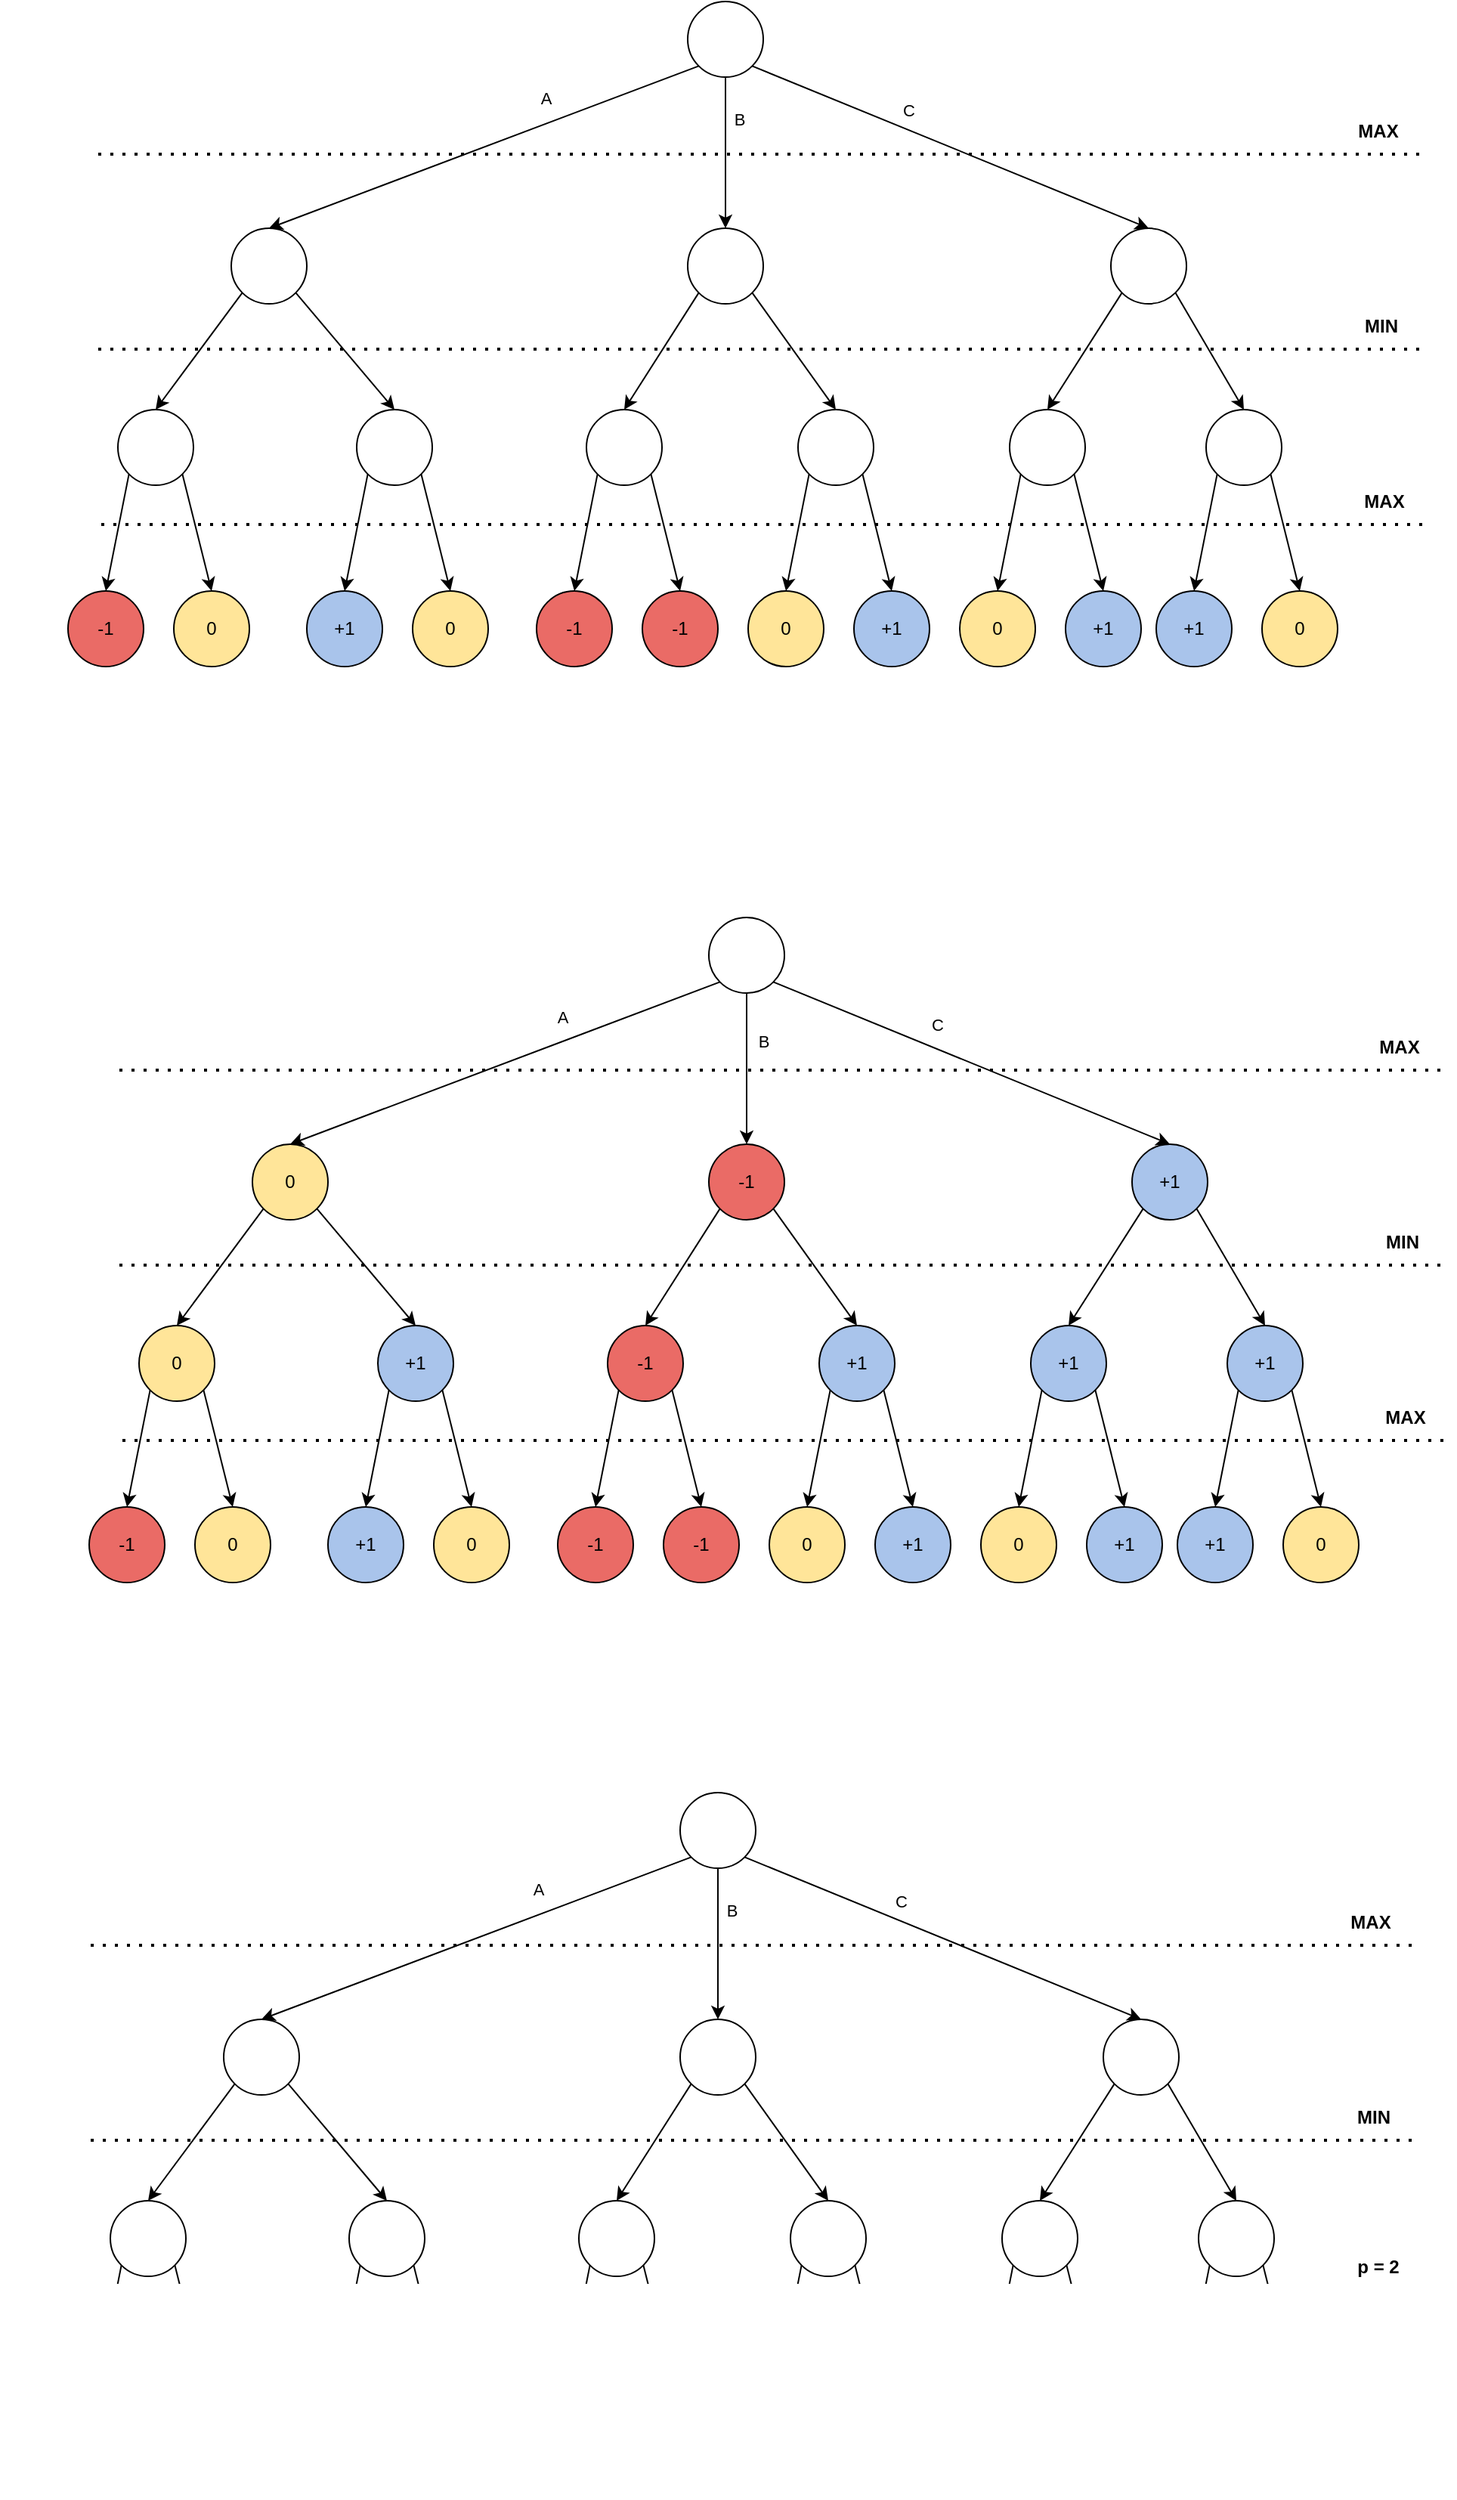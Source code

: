<mxfile version="16.5.1" type="device"><diagram id="kYTEs3eYMM24-asoLvRX" name="Page-1"><mxGraphModel dx="1822" dy="873" grid="0" gridSize="10" guides="1" tooltips="1" connect="1" arrows="1" fold="1" page="0" pageScale="1" pageWidth="850" pageHeight="1100" math="0" shadow="0"><root><mxCell id="0"/><mxCell id="1" parent="0"/><mxCell id="ogVd7fuViZuXx6rVmIGM-1" value="" style="ellipse;whiteSpace=wrap;html=1;aspect=fixed;" vertex="1" parent="1"><mxGeometry x="430" y="20" width="50" height="50" as="geometry"/></mxCell><mxCell id="ogVd7fuViZuXx6rVmIGM-2" value="" style="ellipse;whiteSpace=wrap;html=1;aspect=fixed;" vertex="1" parent="1"><mxGeometry x="128" y="170" width="50" height="50" as="geometry"/></mxCell><mxCell id="ogVd7fuViZuXx6rVmIGM-3" value="" style="ellipse;whiteSpace=wrap;html=1;aspect=fixed;" vertex="1" parent="1"><mxGeometry x="430" y="170" width="50" height="50" as="geometry"/></mxCell><mxCell id="ogVd7fuViZuXx6rVmIGM-4" value="" style="ellipse;whiteSpace=wrap;html=1;aspect=fixed;" vertex="1" parent="1"><mxGeometry x="710" y="170" width="50" height="50" as="geometry"/></mxCell><mxCell id="ogVd7fuViZuXx6rVmIGM-9" value="" style="ellipse;whiteSpace=wrap;html=1;aspect=fixed;" vertex="1" parent="1"><mxGeometry x="211" y="290" width="50" height="50" as="geometry"/></mxCell><mxCell id="ogVd7fuViZuXx6rVmIGM-16" value="+1" style="ellipse;whiteSpace=wrap;html=1;aspect=fixed;fillColor=#A9C4EB;" vertex="1" parent="1"><mxGeometry x="178" y="410" width="50" height="50" as="geometry"/></mxCell><mxCell id="ogVd7fuViZuXx6rVmIGM-17" value="0" style="ellipse;whiteSpace=wrap;html=1;aspect=fixed;fillColor=#FFE599;" vertex="1" parent="1"><mxGeometry x="248" y="410" width="50" height="50" as="geometry"/></mxCell><mxCell id="ogVd7fuViZuXx6rVmIGM-18" value="" style="endArrow=classic;html=1;rounded=0;exitX=0;exitY=1;exitDx=0;exitDy=0;entryX=0.5;entryY=0;entryDx=0;entryDy=0;" edge="1" parent="1" source="ogVd7fuViZuXx6rVmIGM-9" target="ogVd7fuViZuXx6rVmIGM-16"><mxGeometry width="50" height="50" relative="1" as="geometry"><mxPoint x="400" y="260" as="sourcePoint"/><mxPoint x="450" y="210" as="targetPoint"/></mxGeometry></mxCell><mxCell id="ogVd7fuViZuXx6rVmIGM-19" value="" style="endArrow=classic;html=1;rounded=0;exitX=1;exitY=1;exitDx=0;exitDy=0;entryX=0.5;entryY=0;entryDx=0;entryDy=0;" edge="1" parent="1" source="ogVd7fuViZuXx6rVmIGM-9" target="ogVd7fuViZuXx6rVmIGM-17"><mxGeometry width="50" height="50" relative="1" as="geometry"><mxPoint x="228.322" y="342.678" as="sourcePoint"/><mxPoint x="213" y="420" as="targetPoint"/></mxGeometry></mxCell><mxCell id="ogVd7fuViZuXx6rVmIGM-20" value="" style="ellipse;whiteSpace=wrap;html=1;aspect=fixed;" vertex="1" parent="1"><mxGeometry x="53" y="290" width="50" height="50" as="geometry"/></mxCell><mxCell id="ogVd7fuViZuXx6rVmIGM-21" value="-1" style="ellipse;whiteSpace=wrap;html=1;aspect=fixed;fillColor=#EA6B66;" vertex="1" parent="1"><mxGeometry x="20" y="410" width="50" height="50" as="geometry"/></mxCell><mxCell id="ogVd7fuViZuXx6rVmIGM-22" value="0" style="ellipse;whiteSpace=wrap;html=1;aspect=fixed;fillColor=#FFE599;" vertex="1" parent="1"><mxGeometry x="90" y="410" width="50" height="50" as="geometry"/></mxCell><mxCell id="ogVd7fuViZuXx6rVmIGM-23" value="" style="endArrow=classic;html=1;rounded=0;exitX=0;exitY=1;exitDx=0;exitDy=0;entryX=0.5;entryY=0;entryDx=0;entryDy=0;" edge="1" parent="1" source="ogVd7fuViZuXx6rVmIGM-20" target="ogVd7fuViZuXx6rVmIGM-21"><mxGeometry width="50" height="50" relative="1" as="geometry"><mxPoint x="242" y="260" as="sourcePoint"/><mxPoint x="292" y="210" as="targetPoint"/></mxGeometry></mxCell><mxCell id="ogVd7fuViZuXx6rVmIGM-24" value="" style="endArrow=classic;html=1;rounded=0;exitX=1;exitY=1;exitDx=0;exitDy=0;entryX=0.5;entryY=0;entryDx=0;entryDy=0;" edge="1" parent="1" source="ogVd7fuViZuXx6rVmIGM-20" target="ogVd7fuViZuXx6rVmIGM-22"><mxGeometry width="50" height="50" relative="1" as="geometry"><mxPoint x="70.322" y="342.678" as="sourcePoint"/><mxPoint x="55" y="420" as="targetPoint"/></mxGeometry></mxCell><mxCell id="ogVd7fuViZuXx6rVmIGM-25" value="" style="ellipse;whiteSpace=wrap;html=1;aspect=fixed;" vertex="1" parent="1"><mxGeometry x="363" y="290" width="50" height="50" as="geometry"/></mxCell><mxCell id="ogVd7fuViZuXx6rVmIGM-26" value="-1" style="ellipse;whiteSpace=wrap;html=1;aspect=fixed;fillColor=#EA6B66;" vertex="1" parent="1"><mxGeometry x="330" y="410" width="50" height="50" as="geometry"/></mxCell><mxCell id="ogVd7fuViZuXx6rVmIGM-27" value="-1" style="ellipse;whiteSpace=wrap;html=1;aspect=fixed;fillColor=#EA6B66;" vertex="1" parent="1"><mxGeometry x="400" y="410" width="50" height="50" as="geometry"/></mxCell><mxCell id="ogVd7fuViZuXx6rVmIGM-28" value="" style="endArrow=classic;html=1;rounded=0;exitX=0;exitY=1;exitDx=0;exitDy=0;entryX=0.5;entryY=0;entryDx=0;entryDy=0;" edge="1" parent="1" source="ogVd7fuViZuXx6rVmIGM-25" target="ogVd7fuViZuXx6rVmIGM-26"><mxGeometry width="50" height="50" relative="1" as="geometry"><mxPoint x="552" y="260" as="sourcePoint"/><mxPoint x="602" y="210" as="targetPoint"/></mxGeometry></mxCell><mxCell id="ogVd7fuViZuXx6rVmIGM-29" value="" style="endArrow=classic;html=1;rounded=0;exitX=1;exitY=1;exitDx=0;exitDy=0;entryX=0.5;entryY=0;entryDx=0;entryDy=0;" edge="1" parent="1" source="ogVd7fuViZuXx6rVmIGM-25" target="ogVd7fuViZuXx6rVmIGM-27"><mxGeometry width="50" height="50" relative="1" as="geometry"><mxPoint x="380.322" y="342.678" as="sourcePoint"/><mxPoint x="365" y="420" as="targetPoint"/></mxGeometry></mxCell><mxCell id="ogVd7fuViZuXx6rVmIGM-30" value="" style="ellipse;whiteSpace=wrap;html=1;aspect=fixed;" vertex="1" parent="1"><mxGeometry x="503" y="290" width="50" height="50" as="geometry"/></mxCell><mxCell id="ogVd7fuViZuXx6rVmIGM-31" value="0" style="ellipse;whiteSpace=wrap;html=1;aspect=fixed;fillColor=#FFE599;" vertex="1" parent="1"><mxGeometry x="470" y="410" width="50" height="50" as="geometry"/></mxCell><mxCell id="ogVd7fuViZuXx6rVmIGM-32" value="+1" style="ellipse;whiteSpace=wrap;html=1;aspect=fixed;fillColor=#A9C4EB;" vertex="1" parent="1"><mxGeometry x="540" y="410" width="50" height="50" as="geometry"/></mxCell><mxCell id="ogVd7fuViZuXx6rVmIGM-33" value="" style="endArrow=classic;html=1;rounded=0;exitX=0;exitY=1;exitDx=0;exitDy=0;entryX=0.5;entryY=0;entryDx=0;entryDy=0;" edge="1" parent="1" source="ogVd7fuViZuXx6rVmIGM-30" target="ogVd7fuViZuXx6rVmIGM-31"><mxGeometry width="50" height="50" relative="1" as="geometry"><mxPoint x="692" y="260" as="sourcePoint"/><mxPoint x="742" y="210" as="targetPoint"/></mxGeometry></mxCell><mxCell id="ogVd7fuViZuXx6rVmIGM-34" value="" style="endArrow=classic;html=1;rounded=0;exitX=1;exitY=1;exitDx=0;exitDy=0;entryX=0.5;entryY=0;entryDx=0;entryDy=0;" edge="1" parent="1" source="ogVd7fuViZuXx6rVmIGM-30" target="ogVd7fuViZuXx6rVmIGM-32"><mxGeometry width="50" height="50" relative="1" as="geometry"><mxPoint x="520.322" y="342.678" as="sourcePoint"/><mxPoint x="505" y="420" as="targetPoint"/></mxGeometry></mxCell><mxCell id="ogVd7fuViZuXx6rVmIGM-35" value="" style="ellipse;whiteSpace=wrap;html=1;aspect=fixed;" vertex="1" parent="1"><mxGeometry x="643" y="290" width="50" height="50" as="geometry"/></mxCell><mxCell id="ogVd7fuViZuXx6rVmIGM-36" value="0" style="ellipse;whiteSpace=wrap;html=1;aspect=fixed;fillColor=#FFE599;" vertex="1" parent="1"><mxGeometry x="610" y="410" width="50" height="50" as="geometry"/></mxCell><mxCell id="ogVd7fuViZuXx6rVmIGM-37" value="+1" style="ellipse;whiteSpace=wrap;html=1;aspect=fixed;fillColor=#A9C4EB;" vertex="1" parent="1"><mxGeometry x="680" y="410" width="50" height="50" as="geometry"/></mxCell><mxCell id="ogVd7fuViZuXx6rVmIGM-38" value="" style="endArrow=classic;html=1;rounded=0;exitX=0;exitY=1;exitDx=0;exitDy=0;entryX=0.5;entryY=0;entryDx=0;entryDy=0;" edge="1" parent="1" source="ogVd7fuViZuXx6rVmIGM-35" target="ogVd7fuViZuXx6rVmIGM-36"><mxGeometry width="50" height="50" relative="1" as="geometry"><mxPoint x="832" y="260" as="sourcePoint"/><mxPoint x="882" y="210" as="targetPoint"/></mxGeometry></mxCell><mxCell id="ogVd7fuViZuXx6rVmIGM-39" value="" style="endArrow=classic;html=1;rounded=0;exitX=1;exitY=1;exitDx=0;exitDy=0;entryX=0.5;entryY=0;entryDx=0;entryDy=0;" edge="1" parent="1" source="ogVd7fuViZuXx6rVmIGM-35" target="ogVd7fuViZuXx6rVmIGM-37"><mxGeometry width="50" height="50" relative="1" as="geometry"><mxPoint x="660.322" y="342.678" as="sourcePoint"/><mxPoint x="645" y="420" as="targetPoint"/></mxGeometry></mxCell><mxCell id="ogVd7fuViZuXx6rVmIGM-40" value="" style="ellipse;whiteSpace=wrap;html=1;aspect=fixed;" vertex="1" parent="1"><mxGeometry x="773" y="290" width="50" height="50" as="geometry"/></mxCell><mxCell id="ogVd7fuViZuXx6rVmIGM-41" value="+1" style="ellipse;whiteSpace=wrap;html=1;aspect=fixed;fillColor=#A9C4EB;" vertex="1" parent="1"><mxGeometry x="740" y="410" width="50" height="50" as="geometry"/></mxCell><mxCell id="ogVd7fuViZuXx6rVmIGM-42" value="0" style="ellipse;whiteSpace=wrap;html=1;aspect=fixed;fillColor=#FFE599;" vertex="1" parent="1"><mxGeometry x="810" y="410" width="50" height="50" as="geometry"/></mxCell><mxCell id="ogVd7fuViZuXx6rVmIGM-43" value="" style="endArrow=classic;html=1;rounded=0;exitX=0;exitY=1;exitDx=0;exitDy=0;entryX=0.5;entryY=0;entryDx=0;entryDy=0;" edge="1" parent="1" source="ogVd7fuViZuXx6rVmIGM-40" target="ogVd7fuViZuXx6rVmIGM-41"><mxGeometry width="50" height="50" relative="1" as="geometry"><mxPoint x="962" y="260" as="sourcePoint"/><mxPoint x="1012" y="210" as="targetPoint"/></mxGeometry></mxCell><mxCell id="ogVd7fuViZuXx6rVmIGM-44" value="" style="endArrow=classic;html=1;rounded=0;exitX=1;exitY=1;exitDx=0;exitDy=0;entryX=0.5;entryY=0;entryDx=0;entryDy=0;" edge="1" parent="1" source="ogVd7fuViZuXx6rVmIGM-40" target="ogVd7fuViZuXx6rVmIGM-42"><mxGeometry width="50" height="50" relative="1" as="geometry"><mxPoint x="790.322" y="342.678" as="sourcePoint"/><mxPoint x="775" y="420" as="targetPoint"/></mxGeometry></mxCell><mxCell id="ogVd7fuViZuXx6rVmIGM-45" value="" style="endArrow=classic;html=1;rounded=0;exitX=0;exitY=1;exitDx=0;exitDy=0;entryX=0.5;entryY=0;entryDx=0;entryDy=0;" edge="1" parent="1" source="ogVd7fuViZuXx6rVmIGM-2" target="ogVd7fuViZuXx6rVmIGM-20"><mxGeometry width="50" height="50" relative="1" as="geometry"><mxPoint x="400" y="260" as="sourcePoint"/><mxPoint x="450" y="210" as="targetPoint"/></mxGeometry></mxCell><mxCell id="ogVd7fuViZuXx6rVmIGM-46" value="" style="endArrow=classic;html=1;rounded=0;exitX=1;exitY=1;exitDx=0;exitDy=0;entryX=0.5;entryY=0;entryDx=0;entryDy=0;" edge="1" parent="1" source="ogVd7fuViZuXx6rVmIGM-2" target="ogVd7fuViZuXx6rVmIGM-9"><mxGeometry width="50" height="50" relative="1" as="geometry"><mxPoint x="400" y="260" as="sourcePoint"/><mxPoint x="450" y="210" as="targetPoint"/></mxGeometry></mxCell><mxCell id="ogVd7fuViZuXx6rVmIGM-47" value="" style="endArrow=classic;html=1;rounded=0;exitX=0;exitY=1;exitDx=0;exitDy=0;entryX=0.5;entryY=0;entryDx=0;entryDy=0;" edge="1" parent="1" source="ogVd7fuViZuXx6rVmIGM-4" target="ogVd7fuViZuXx6rVmIGM-35"><mxGeometry width="50" height="50" relative="1" as="geometry"><mxPoint x="400" y="260" as="sourcePoint"/><mxPoint x="450" y="210" as="targetPoint"/></mxGeometry></mxCell><mxCell id="ogVd7fuViZuXx6rVmIGM-48" value="" style="endArrow=classic;html=1;rounded=0;exitX=1;exitY=1;exitDx=0;exitDy=0;entryX=0.5;entryY=0;entryDx=0;entryDy=0;" edge="1" parent="1" source="ogVd7fuViZuXx6rVmIGM-4" target="ogVd7fuViZuXx6rVmIGM-40"><mxGeometry width="50" height="50" relative="1" as="geometry"><mxPoint x="400" y="260" as="sourcePoint"/><mxPoint x="450" y="210" as="targetPoint"/></mxGeometry></mxCell><mxCell id="ogVd7fuViZuXx6rVmIGM-49" value="" style="endArrow=classic;html=1;rounded=0;entryX=0.5;entryY=0;entryDx=0;entryDy=0;exitX=0;exitY=1;exitDx=0;exitDy=0;" edge="1" parent="1" source="ogVd7fuViZuXx6rVmIGM-3" target="ogVd7fuViZuXx6rVmIGM-25"><mxGeometry width="50" height="50" relative="1" as="geometry"><mxPoint x="370" y="210" as="sourcePoint"/><mxPoint x="450" y="210" as="targetPoint"/></mxGeometry></mxCell><mxCell id="ogVd7fuViZuXx6rVmIGM-50" value="" style="endArrow=classic;html=1;rounded=0;entryX=0.5;entryY=0;entryDx=0;entryDy=0;exitX=1;exitY=1;exitDx=0;exitDy=0;" edge="1" parent="1" source="ogVd7fuViZuXx6rVmIGM-3" target="ogVd7fuViZuXx6rVmIGM-30"><mxGeometry width="50" height="50" relative="1" as="geometry"><mxPoint x="400" y="260" as="sourcePoint"/><mxPoint x="450" y="210" as="targetPoint"/></mxGeometry></mxCell><mxCell id="ogVd7fuViZuXx6rVmIGM-51" value="A" style="endArrow=classic;html=1;rounded=0;exitX=0;exitY=1;exitDx=0;exitDy=0;entryX=0.5;entryY=0;entryDx=0;entryDy=0;" edge="1" parent="1" source="ogVd7fuViZuXx6rVmIGM-1" target="ogVd7fuViZuXx6rVmIGM-2"><mxGeometry x="-0.327" y="-16" width="50" height="50" relative="1" as="geometry"><mxPoint x="400" y="260" as="sourcePoint"/><mxPoint x="450" y="210" as="targetPoint"/><mxPoint as="offset"/></mxGeometry></mxCell><mxCell id="ogVd7fuViZuXx6rVmIGM-52" value="" style="endArrow=classic;html=1;rounded=0;entryX=0.5;entryY=0;entryDx=0;entryDy=0;" edge="1" parent="1" target="ogVd7fuViZuXx6rVmIGM-3"><mxGeometry width="50" height="50" relative="1" as="geometry"><mxPoint x="455" y="70" as="sourcePoint"/><mxPoint x="163" y="180" as="targetPoint"/></mxGeometry></mxCell><mxCell id="ogVd7fuViZuXx6rVmIGM-113" value="B" style="edgeLabel;html=1;align=center;verticalAlign=middle;resizable=0;points=[];fontColor=#000000;" vertex="1" connectable="0" parent="ogVd7fuViZuXx6rVmIGM-52"><mxGeometry x="-0.36" y="-2" relative="1" as="geometry"><mxPoint x="11" y="-4" as="offset"/></mxGeometry></mxCell><mxCell id="ogVd7fuViZuXx6rVmIGM-53" value="" style="endArrow=classic;html=1;rounded=0;exitX=1;exitY=1;exitDx=0;exitDy=0;entryX=0.5;entryY=0;entryDx=0;entryDy=0;" edge="1" parent="1" source="ogVd7fuViZuXx6rVmIGM-1" target="ogVd7fuViZuXx6rVmIGM-4"><mxGeometry width="50" height="50" relative="1" as="geometry"><mxPoint x="400" y="260" as="sourcePoint"/><mxPoint x="450" y="210" as="targetPoint"/></mxGeometry></mxCell><mxCell id="ogVd7fuViZuXx6rVmIGM-115" value="C" style="edgeLabel;html=1;align=center;verticalAlign=middle;resizable=0;points=[];fontColor=#000000;" vertex="1" connectable="0" parent="ogVd7fuViZuXx6rVmIGM-53"><mxGeometry x="-0.241" y="-1" relative="1" as="geometry"><mxPoint x="4" y="-13" as="offset"/></mxGeometry></mxCell><mxCell id="ogVd7fuViZuXx6rVmIGM-57" value="" style="endArrow=none;dashed=1;html=1;dashPattern=1 3;strokeWidth=2;rounded=0;" edge="1" parent="1"><mxGeometry width="50" height="50" relative="1" as="geometry"><mxPoint x="40" y="121" as="sourcePoint"/><mxPoint x="920" y="121" as="targetPoint"/></mxGeometry></mxCell><mxCell id="ogVd7fuViZuXx6rVmIGM-58" value="&lt;b&gt;MAX&lt;/b&gt;" style="text;html=1;strokeColor=none;fillColor=none;align=center;verticalAlign=middle;whiteSpace=wrap;rounded=0;" vertex="1" parent="1"><mxGeometry x="857" y="91" width="60" height="30" as="geometry"/></mxCell><mxCell id="ogVd7fuViZuXx6rVmIGM-59" value="" style="endArrow=none;dashed=1;html=1;dashPattern=1 3;strokeWidth=2;rounded=0;" edge="1" parent="1"><mxGeometry width="50" height="50" relative="1" as="geometry"><mxPoint x="40" y="250" as="sourcePoint"/><mxPoint x="920" y="250" as="targetPoint"/></mxGeometry></mxCell><mxCell id="ogVd7fuViZuXx6rVmIGM-60" value="&lt;b&gt;MIN&lt;/b&gt;" style="text;html=1;strokeColor=none;fillColor=none;align=center;verticalAlign=middle;whiteSpace=wrap;rounded=0;" vertex="1" parent="1"><mxGeometry x="859" y="220" width="60" height="30" as="geometry"/></mxCell><mxCell id="ogVd7fuViZuXx6rVmIGM-61" value="" style="endArrow=none;dashed=1;html=1;dashPattern=1 3;strokeWidth=2;rounded=0;" edge="1" parent="1"><mxGeometry width="50" height="50" relative="1" as="geometry"><mxPoint x="42" y="366" as="sourcePoint"/><mxPoint x="922" y="366" as="targetPoint"/></mxGeometry></mxCell><mxCell id="ogVd7fuViZuXx6rVmIGM-62" value="&lt;b&gt;MAX&lt;/b&gt;" style="text;html=1;strokeColor=none;fillColor=none;align=center;verticalAlign=middle;whiteSpace=wrap;rounded=0;" vertex="1" parent="1"><mxGeometry x="861" y="336" width="60" height="30" as="geometry"/></mxCell><mxCell id="ogVd7fuViZuXx6rVmIGM-63" value="" style="ellipse;whiteSpace=wrap;html=1;aspect=fixed;" vertex="1" parent="1"><mxGeometry x="444" y="626" width="50" height="50" as="geometry"/></mxCell><mxCell id="ogVd7fuViZuXx6rVmIGM-64" value="0" style="ellipse;whiteSpace=wrap;html=1;aspect=fixed;fillColor=#FFE599;" vertex="1" parent="1"><mxGeometry x="142" y="776" width="50" height="50" as="geometry"/></mxCell><mxCell id="ogVd7fuViZuXx6rVmIGM-65" value="-1" style="ellipse;whiteSpace=wrap;html=1;aspect=fixed;fillColor=#EA6B66;" vertex="1" parent="1"><mxGeometry x="444" y="776" width="50" height="50" as="geometry"/></mxCell><mxCell id="ogVd7fuViZuXx6rVmIGM-66" value="+1" style="ellipse;whiteSpace=wrap;html=1;aspect=fixed;fillColor=#A9C4EB;" vertex="1" parent="1"><mxGeometry x="724" y="776" width="50" height="50" as="geometry"/></mxCell><mxCell id="ogVd7fuViZuXx6rVmIGM-67" value="+1" style="ellipse;whiteSpace=wrap;html=1;aspect=fixed;fontColor=#000000;fillColor=#A9C4EB;" vertex="1" parent="1"><mxGeometry x="225" y="896" width="50" height="50" as="geometry"/></mxCell><mxCell id="ogVd7fuViZuXx6rVmIGM-68" value="+1" style="ellipse;whiteSpace=wrap;html=1;aspect=fixed;fillColor=#A9C4EB;" vertex="1" parent="1"><mxGeometry x="192" y="1016" width="50" height="50" as="geometry"/></mxCell><mxCell id="ogVd7fuViZuXx6rVmIGM-69" value="0" style="ellipse;whiteSpace=wrap;html=1;aspect=fixed;fillColor=#FFE599;" vertex="1" parent="1"><mxGeometry x="262" y="1016" width="50" height="50" as="geometry"/></mxCell><mxCell id="ogVd7fuViZuXx6rVmIGM-70" value="" style="endArrow=classic;html=1;rounded=0;exitX=0;exitY=1;exitDx=0;exitDy=0;entryX=0.5;entryY=0;entryDx=0;entryDy=0;" edge="1" parent="1" source="ogVd7fuViZuXx6rVmIGM-67" target="ogVd7fuViZuXx6rVmIGM-68"><mxGeometry width="50" height="50" relative="1" as="geometry"><mxPoint x="414" y="866" as="sourcePoint"/><mxPoint x="464" y="816" as="targetPoint"/></mxGeometry></mxCell><mxCell id="ogVd7fuViZuXx6rVmIGM-71" value="" style="endArrow=classic;html=1;rounded=0;exitX=1;exitY=1;exitDx=0;exitDy=0;entryX=0.5;entryY=0;entryDx=0;entryDy=0;" edge="1" parent="1" source="ogVd7fuViZuXx6rVmIGM-67" target="ogVd7fuViZuXx6rVmIGM-69"><mxGeometry width="50" height="50" relative="1" as="geometry"><mxPoint x="242.322" y="948.678" as="sourcePoint"/><mxPoint x="227" y="1026" as="targetPoint"/></mxGeometry></mxCell><mxCell id="ogVd7fuViZuXx6rVmIGM-72" value="0" style="ellipse;whiteSpace=wrap;html=1;aspect=fixed;fontColor=#000000;fillColor=#FFE599;" vertex="1" parent="1"><mxGeometry x="67" y="896" width="50" height="50" as="geometry"/></mxCell><mxCell id="ogVd7fuViZuXx6rVmIGM-73" value="-1" style="ellipse;whiteSpace=wrap;html=1;aspect=fixed;fillColor=#EA6B66;" vertex="1" parent="1"><mxGeometry x="34" y="1016" width="50" height="50" as="geometry"/></mxCell><mxCell id="ogVd7fuViZuXx6rVmIGM-74" value="0" style="ellipse;whiteSpace=wrap;html=1;aspect=fixed;fillColor=#FFE599;strokeColor=#000000;" vertex="1" parent="1"><mxGeometry x="104" y="1016" width="50" height="50" as="geometry"/></mxCell><mxCell id="ogVd7fuViZuXx6rVmIGM-75" value="" style="endArrow=classic;html=1;rounded=0;exitX=0;exitY=1;exitDx=0;exitDy=0;entryX=0.5;entryY=0;entryDx=0;entryDy=0;" edge="1" parent="1" source="ogVd7fuViZuXx6rVmIGM-72" target="ogVd7fuViZuXx6rVmIGM-73"><mxGeometry width="50" height="50" relative="1" as="geometry"><mxPoint x="256" y="866" as="sourcePoint"/><mxPoint x="306" y="816" as="targetPoint"/></mxGeometry></mxCell><mxCell id="ogVd7fuViZuXx6rVmIGM-76" value="" style="endArrow=classic;html=1;rounded=0;exitX=1;exitY=1;exitDx=0;exitDy=0;entryX=0.5;entryY=0;entryDx=0;entryDy=0;" edge="1" parent="1" source="ogVd7fuViZuXx6rVmIGM-72" target="ogVd7fuViZuXx6rVmIGM-74"><mxGeometry width="50" height="50" relative="1" as="geometry"><mxPoint x="84.322" y="948.678" as="sourcePoint"/><mxPoint x="69" y="1026" as="targetPoint"/></mxGeometry></mxCell><mxCell id="ogVd7fuViZuXx6rVmIGM-77" value="-1" style="ellipse;whiteSpace=wrap;html=1;aspect=fixed;fontColor=#000000;fillColor=#EA6B66;" vertex="1" parent="1"><mxGeometry x="377" y="896" width="50" height="50" as="geometry"/></mxCell><mxCell id="ogVd7fuViZuXx6rVmIGM-78" value="-1" style="ellipse;whiteSpace=wrap;html=1;aspect=fixed;fillColor=#EA6B66;" vertex="1" parent="1"><mxGeometry x="344" y="1016" width="50" height="50" as="geometry"/></mxCell><mxCell id="ogVd7fuViZuXx6rVmIGM-79" value="-1" style="ellipse;whiteSpace=wrap;html=1;aspect=fixed;fillColor=#EA6B66;" vertex="1" parent="1"><mxGeometry x="414" y="1016" width="50" height="50" as="geometry"/></mxCell><mxCell id="ogVd7fuViZuXx6rVmIGM-80" value="" style="endArrow=classic;html=1;rounded=0;exitX=0;exitY=1;exitDx=0;exitDy=0;entryX=0.5;entryY=0;entryDx=0;entryDy=0;" edge="1" parent="1" source="ogVd7fuViZuXx6rVmIGM-77" target="ogVd7fuViZuXx6rVmIGM-78"><mxGeometry width="50" height="50" relative="1" as="geometry"><mxPoint x="566" y="866" as="sourcePoint"/><mxPoint x="616" y="816" as="targetPoint"/></mxGeometry></mxCell><mxCell id="ogVd7fuViZuXx6rVmIGM-81" value="" style="endArrow=classic;html=1;rounded=0;exitX=1;exitY=1;exitDx=0;exitDy=0;entryX=0.5;entryY=0;entryDx=0;entryDy=0;" edge="1" parent="1" source="ogVd7fuViZuXx6rVmIGM-77" target="ogVd7fuViZuXx6rVmIGM-79"><mxGeometry width="50" height="50" relative="1" as="geometry"><mxPoint x="394.322" y="948.678" as="sourcePoint"/><mxPoint x="379" y="1026" as="targetPoint"/></mxGeometry></mxCell><mxCell id="ogVd7fuViZuXx6rVmIGM-82" value="+1" style="ellipse;whiteSpace=wrap;html=1;aspect=fixed;fontColor=#000000;fillColor=#A9C4EB;" vertex="1" parent="1"><mxGeometry x="517" y="896" width="50" height="50" as="geometry"/></mxCell><mxCell id="ogVd7fuViZuXx6rVmIGM-83" value="0" style="ellipse;whiteSpace=wrap;html=1;aspect=fixed;fillColor=#FFE599;" vertex="1" parent="1"><mxGeometry x="484" y="1016" width="50" height="50" as="geometry"/></mxCell><mxCell id="ogVd7fuViZuXx6rVmIGM-84" value="+1" style="ellipse;whiteSpace=wrap;html=1;aspect=fixed;fillColor=#A9C4EB;" vertex="1" parent="1"><mxGeometry x="554" y="1016" width="50" height="50" as="geometry"/></mxCell><mxCell id="ogVd7fuViZuXx6rVmIGM-85" value="" style="endArrow=classic;html=1;rounded=0;exitX=0;exitY=1;exitDx=0;exitDy=0;entryX=0.5;entryY=0;entryDx=0;entryDy=0;" edge="1" parent="1" source="ogVd7fuViZuXx6rVmIGM-82" target="ogVd7fuViZuXx6rVmIGM-83"><mxGeometry width="50" height="50" relative="1" as="geometry"><mxPoint x="706" y="866" as="sourcePoint"/><mxPoint x="756" y="816" as="targetPoint"/></mxGeometry></mxCell><mxCell id="ogVd7fuViZuXx6rVmIGM-86" value="" style="endArrow=classic;html=1;rounded=0;exitX=1;exitY=1;exitDx=0;exitDy=0;entryX=0.5;entryY=0;entryDx=0;entryDy=0;" edge="1" parent="1" source="ogVd7fuViZuXx6rVmIGM-82" target="ogVd7fuViZuXx6rVmIGM-84"><mxGeometry width="50" height="50" relative="1" as="geometry"><mxPoint x="534.322" y="948.678" as="sourcePoint"/><mxPoint x="519" y="1026" as="targetPoint"/></mxGeometry></mxCell><mxCell id="ogVd7fuViZuXx6rVmIGM-87" value="+1" style="ellipse;whiteSpace=wrap;html=1;aspect=fixed;fontColor=#000000;fillColor=#A9C4EB;" vertex="1" parent="1"><mxGeometry x="657" y="896" width="50" height="50" as="geometry"/></mxCell><mxCell id="ogVd7fuViZuXx6rVmIGM-88" value="0" style="ellipse;whiteSpace=wrap;html=1;aspect=fixed;fillColor=#FFE599;" vertex="1" parent="1"><mxGeometry x="624" y="1016" width="50" height="50" as="geometry"/></mxCell><mxCell id="ogVd7fuViZuXx6rVmIGM-89" value="+1" style="ellipse;whiteSpace=wrap;html=1;aspect=fixed;fillColor=#A9C4EB;" vertex="1" parent="1"><mxGeometry x="694" y="1016" width="50" height="50" as="geometry"/></mxCell><mxCell id="ogVd7fuViZuXx6rVmIGM-90" value="" style="endArrow=classic;html=1;rounded=0;exitX=0;exitY=1;exitDx=0;exitDy=0;entryX=0.5;entryY=0;entryDx=0;entryDy=0;" edge="1" parent="1" source="ogVd7fuViZuXx6rVmIGM-87" target="ogVd7fuViZuXx6rVmIGM-88"><mxGeometry width="50" height="50" relative="1" as="geometry"><mxPoint x="846" y="866" as="sourcePoint"/><mxPoint x="896" y="816" as="targetPoint"/></mxGeometry></mxCell><mxCell id="ogVd7fuViZuXx6rVmIGM-91" value="" style="endArrow=classic;html=1;rounded=0;exitX=1;exitY=1;exitDx=0;exitDy=0;entryX=0.5;entryY=0;entryDx=0;entryDy=0;" edge="1" parent="1" source="ogVd7fuViZuXx6rVmIGM-87" target="ogVd7fuViZuXx6rVmIGM-89"><mxGeometry width="50" height="50" relative="1" as="geometry"><mxPoint x="674.322" y="948.678" as="sourcePoint"/><mxPoint x="659" y="1026" as="targetPoint"/></mxGeometry></mxCell><mxCell id="ogVd7fuViZuXx6rVmIGM-92" value="+1" style="ellipse;whiteSpace=wrap;html=1;aspect=fixed;fontColor=#000000;fillColor=#A9C4EB;" vertex="1" parent="1"><mxGeometry x="787" y="896" width="50" height="50" as="geometry"/></mxCell><mxCell id="ogVd7fuViZuXx6rVmIGM-93" value="+1" style="ellipse;whiteSpace=wrap;html=1;aspect=fixed;fillColor=#A9C4EB;" vertex="1" parent="1"><mxGeometry x="754" y="1016" width="50" height="50" as="geometry"/></mxCell><mxCell id="ogVd7fuViZuXx6rVmIGM-94" value="0" style="ellipse;whiteSpace=wrap;html=1;aspect=fixed;fillColor=#FFE599;" vertex="1" parent="1"><mxGeometry x="824" y="1016" width="50" height="50" as="geometry"/></mxCell><mxCell id="ogVd7fuViZuXx6rVmIGM-95" value="" style="endArrow=classic;html=1;rounded=0;exitX=0;exitY=1;exitDx=0;exitDy=0;entryX=0.5;entryY=0;entryDx=0;entryDy=0;" edge="1" parent="1" source="ogVd7fuViZuXx6rVmIGM-92" target="ogVd7fuViZuXx6rVmIGM-93"><mxGeometry width="50" height="50" relative="1" as="geometry"><mxPoint x="976" y="866" as="sourcePoint"/><mxPoint x="1026" y="816" as="targetPoint"/></mxGeometry></mxCell><mxCell id="ogVd7fuViZuXx6rVmIGM-96" value="" style="endArrow=classic;html=1;rounded=0;exitX=1;exitY=1;exitDx=0;exitDy=0;entryX=0.5;entryY=0;entryDx=0;entryDy=0;" edge="1" parent="1" source="ogVd7fuViZuXx6rVmIGM-92" target="ogVd7fuViZuXx6rVmIGM-94"><mxGeometry width="50" height="50" relative="1" as="geometry"><mxPoint x="804.322" y="948.678" as="sourcePoint"/><mxPoint x="789" y="1026" as="targetPoint"/></mxGeometry></mxCell><mxCell id="ogVd7fuViZuXx6rVmIGM-97" value="" style="endArrow=classic;html=1;rounded=0;exitX=0;exitY=1;exitDx=0;exitDy=0;entryX=0.5;entryY=0;entryDx=0;entryDy=0;" edge="1" parent="1" source="ogVd7fuViZuXx6rVmIGM-64" target="ogVd7fuViZuXx6rVmIGM-72"><mxGeometry width="50" height="50" relative="1" as="geometry"><mxPoint x="414" y="866" as="sourcePoint"/><mxPoint x="464" y="816" as="targetPoint"/></mxGeometry></mxCell><mxCell id="ogVd7fuViZuXx6rVmIGM-98" value="" style="endArrow=classic;html=1;rounded=0;exitX=1;exitY=1;exitDx=0;exitDy=0;entryX=0.5;entryY=0;entryDx=0;entryDy=0;" edge="1" parent="1" source="ogVd7fuViZuXx6rVmIGM-64" target="ogVd7fuViZuXx6rVmIGM-67"><mxGeometry width="50" height="50" relative="1" as="geometry"><mxPoint x="414" y="866" as="sourcePoint"/><mxPoint x="464" y="816" as="targetPoint"/></mxGeometry></mxCell><mxCell id="ogVd7fuViZuXx6rVmIGM-99" value="" style="endArrow=classic;html=1;rounded=0;exitX=0;exitY=1;exitDx=0;exitDy=0;entryX=0.5;entryY=0;entryDx=0;entryDy=0;" edge="1" parent="1" source="ogVd7fuViZuXx6rVmIGM-66" target="ogVd7fuViZuXx6rVmIGM-87"><mxGeometry width="50" height="50" relative="1" as="geometry"><mxPoint x="414" y="866" as="sourcePoint"/><mxPoint x="464" y="816" as="targetPoint"/></mxGeometry></mxCell><mxCell id="ogVd7fuViZuXx6rVmIGM-100" value="" style="endArrow=classic;html=1;rounded=0;exitX=1;exitY=1;exitDx=0;exitDy=0;entryX=0.5;entryY=0;entryDx=0;entryDy=0;" edge="1" parent="1" source="ogVd7fuViZuXx6rVmIGM-66" target="ogVd7fuViZuXx6rVmIGM-92"><mxGeometry width="50" height="50" relative="1" as="geometry"><mxPoint x="414" y="866" as="sourcePoint"/><mxPoint x="464" y="816" as="targetPoint"/></mxGeometry></mxCell><mxCell id="ogVd7fuViZuXx6rVmIGM-101" value="" style="endArrow=classic;html=1;rounded=0;entryX=0.5;entryY=0;entryDx=0;entryDy=0;exitX=0;exitY=1;exitDx=0;exitDy=0;" edge="1" parent="1" source="ogVd7fuViZuXx6rVmIGM-65" target="ogVd7fuViZuXx6rVmIGM-77"><mxGeometry width="50" height="50" relative="1" as="geometry"><mxPoint x="384" y="816" as="sourcePoint"/><mxPoint x="464" y="816" as="targetPoint"/></mxGeometry></mxCell><mxCell id="ogVd7fuViZuXx6rVmIGM-102" value="" style="endArrow=classic;html=1;rounded=0;entryX=0.5;entryY=0;entryDx=0;entryDy=0;exitX=1;exitY=1;exitDx=0;exitDy=0;" edge="1" parent="1" source="ogVd7fuViZuXx6rVmIGM-65" target="ogVd7fuViZuXx6rVmIGM-82"><mxGeometry width="50" height="50" relative="1" as="geometry"><mxPoint x="414" y="866" as="sourcePoint"/><mxPoint x="464" y="816" as="targetPoint"/></mxGeometry></mxCell><mxCell id="ogVd7fuViZuXx6rVmIGM-103" value="" style="endArrow=classic;html=1;rounded=0;exitX=0;exitY=1;exitDx=0;exitDy=0;entryX=0.5;entryY=0;entryDx=0;entryDy=0;" edge="1" parent="1" source="ogVd7fuViZuXx6rVmIGM-63" target="ogVd7fuViZuXx6rVmIGM-64"><mxGeometry width="50" height="50" relative="1" as="geometry"><mxPoint x="414" y="866" as="sourcePoint"/><mxPoint x="464" y="816" as="targetPoint"/></mxGeometry></mxCell><mxCell id="ogVd7fuViZuXx6rVmIGM-112" value="A" style="edgeLabel;html=1;align=center;verticalAlign=middle;resizable=0;points=[];fontColor=#000000;" vertex="1" connectable="0" parent="ogVd7fuViZuXx6rVmIGM-103"><mxGeometry x="-0.116" y="1" relative="1" as="geometry"><mxPoint x="21" y="-25" as="offset"/></mxGeometry></mxCell><mxCell id="ogVd7fuViZuXx6rVmIGM-104" value="" style="endArrow=classic;html=1;rounded=0;entryX=0.5;entryY=0;entryDx=0;entryDy=0;" edge="1" parent="1" target="ogVd7fuViZuXx6rVmIGM-65"><mxGeometry width="50" height="50" relative="1" as="geometry"><mxPoint x="469" y="676" as="sourcePoint"/><mxPoint x="177" y="786" as="targetPoint"/></mxGeometry></mxCell><mxCell id="ogVd7fuViZuXx6rVmIGM-114" value="B" style="edgeLabel;html=1;align=center;verticalAlign=middle;resizable=0;points=[];fontColor=#000000;" vertex="1" connectable="0" parent="ogVd7fuViZuXx6rVmIGM-104"><mxGeometry x="-0.28" y="-2" relative="1" as="geometry"><mxPoint x="13" y="-4" as="offset"/></mxGeometry></mxCell><mxCell id="ogVd7fuViZuXx6rVmIGM-105" value="" style="endArrow=classic;html=1;rounded=0;exitX=1;exitY=1;exitDx=0;exitDy=0;entryX=0.5;entryY=0;entryDx=0;entryDy=0;" edge="1" parent="1" source="ogVd7fuViZuXx6rVmIGM-63" target="ogVd7fuViZuXx6rVmIGM-66"><mxGeometry width="50" height="50" relative="1" as="geometry"><mxPoint x="414" y="866" as="sourcePoint"/><mxPoint x="464" y="816" as="targetPoint"/></mxGeometry></mxCell><mxCell id="ogVd7fuViZuXx6rVmIGM-116" value="C" style="edgeLabel;html=1;align=center;verticalAlign=middle;resizable=0;points=[];fontColor=#000000;" vertex="1" connectable="0" parent="ogVd7fuViZuXx6rVmIGM-105"><mxGeometry x="-0.196" relative="1" as="geometry"><mxPoint x="3" y="-15" as="offset"/></mxGeometry></mxCell><mxCell id="ogVd7fuViZuXx6rVmIGM-106" value="" style="endArrow=none;dashed=1;html=1;dashPattern=1 3;strokeWidth=2;rounded=0;" edge="1" parent="1"><mxGeometry width="50" height="50" relative="1" as="geometry"><mxPoint x="54" y="727" as="sourcePoint"/><mxPoint x="934" y="727" as="targetPoint"/></mxGeometry></mxCell><mxCell id="ogVd7fuViZuXx6rVmIGM-107" value="&lt;b&gt;MAX&lt;/b&gt;" style="text;html=1;strokeColor=none;fillColor=none;align=center;verticalAlign=middle;whiteSpace=wrap;rounded=0;" vertex="1" parent="1"><mxGeometry x="871" y="697" width="60" height="30" as="geometry"/></mxCell><mxCell id="ogVd7fuViZuXx6rVmIGM-108" value="" style="endArrow=none;dashed=1;html=1;dashPattern=1 3;strokeWidth=2;rounded=0;" edge="1" parent="1"><mxGeometry width="50" height="50" relative="1" as="geometry"><mxPoint x="54" y="856" as="sourcePoint"/><mxPoint x="934" y="856" as="targetPoint"/></mxGeometry></mxCell><mxCell id="ogVd7fuViZuXx6rVmIGM-109" value="&lt;b&gt;MIN&lt;/b&gt;" style="text;html=1;strokeColor=none;fillColor=none;align=center;verticalAlign=middle;whiteSpace=wrap;rounded=0;" vertex="1" parent="1"><mxGeometry x="873" y="826" width="60" height="30" as="geometry"/></mxCell><mxCell id="ogVd7fuViZuXx6rVmIGM-110" value="" style="endArrow=none;dashed=1;html=1;dashPattern=1 3;strokeWidth=2;rounded=0;" edge="1" parent="1"><mxGeometry width="50" height="50" relative="1" as="geometry"><mxPoint x="56" y="972" as="sourcePoint"/><mxPoint x="936" y="972" as="targetPoint"/></mxGeometry></mxCell><mxCell id="ogVd7fuViZuXx6rVmIGM-111" value="&lt;b&gt;MAX&lt;/b&gt;" style="text;html=1;strokeColor=none;fillColor=none;align=center;verticalAlign=middle;whiteSpace=wrap;rounded=0;" vertex="1" parent="1"><mxGeometry x="875" y="942" width="60" height="30" as="geometry"/></mxCell><mxCell id="ogVd7fuViZuXx6rVmIGM-117" value="" style="ellipse;whiteSpace=wrap;html=1;aspect=fixed;" vertex="1" parent="1"><mxGeometry x="425" y="1205" width="50" height="50" as="geometry"/></mxCell><mxCell id="ogVd7fuViZuXx6rVmIGM-118" value="" style="ellipse;whiteSpace=wrap;html=1;aspect=fixed;" vertex="1" parent="1"><mxGeometry x="123" y="1355" width="50" height="50" as="geometry"/></mxCell><mxCell id="ogVd7fuViZuXx6rVmIGM-119" value="" style="ellipse;whiteSpace=wrap;html=1;aspect=fixed;" vertex="1" parent="1"><mxGeometry x="425" y="1355" width="50" height="50" as="geometry"/></mxCell><mxCell id="ogVd7fuViZuXx6rVmIGM-120" value="" style="ellipse;whiteSpace=wrap;html=1;aspect=fixed;" vertex="1" parent="1"><mxGeometry x="705" y="1355" width="50" height="50" as="geometry"/></mxCell><mxCell id="ogVd7fuViZuXx6rVmIGM-121" value="" style="ellipse;whiteSpace=wrap;html=1;aspect=fixed;" vertex="1" parent="1"><mxGeometry x="206" y="1475" width="50" height="50" as="geometry"/></mxCell><mxCell id="ogVd7fuViZuXx6rVmIGM-122" value="+1" style="ellipse;whiteSpace=wrap;html=1;aspect=fixed;fillColor=#A9C4EB;" vertex="1" parent="1"><mxGeometry x="173" y="1595" width="50" height="50" as="geometry"/></mxCell><mxCell id="ogVd7fuViZuXx6rVmIGM-123" value="0" style="ellipse;whiteSpace=wrap;html=1;aspect=fixed;fillColor=#FFE599;" vertex="1" parent="1"><mxGeometry x="243" y="1595" width="50" height="50" as="geometry"/></mxCell><mxCell id="ogVd7fuViZuXx6rVmIGM-124" value="" style="endArrow=classic;html=1;rounded=0;exitX=0;exitY=1;exitDx=0;exitDy=0;entryX=0.5;entryY=0;entryDx=0;entryDy=0;" edge="1" parent="1" source="ogVd7fuViZuXx6rVmIGM-121" target="ogVd7fuViZuXx6rVmIGM-122"><mxGeometry width="50" height="50" relative="1" as="geometry"><mxPoint x="395" y="1445" as="sourcePoint"/><mxPoint x="445" y="1395" as="targetPoint"/></mxGeometry></mxCell><mxCell id="ogVd7fuViZuXx6rVmIGM-125" value="" style="endArrow=classic;html=1;rounded=0;exitX=1;exitY=1;exitDx=0;exitDy=0;entryX=0.5;entryY=0;entryDx=0;entryDy=0;" edge="1" parent="1" source="ogVd7fuViZuXx6rVmIGM-121" target="ogVd7fuViZuXx6rVmIGM-123"><mxGeometry width="50" height="50" relative="1" as="geometry"><mxPoint x="223.322" y="1527.678" as="sourcePoint"/><mxPoint x="208" y="1605" as="targetPoint"/></mxGeometry></mxCell><mxCell id="ogVd7fuViZuXx6rVmIGM-126" value="" style="ellipse;whiteSpace=wrap;html=1;aspect=fixed;" vertex="1" parent="1"><mxGeometry x="48" y="1475" width="50" height="50" as="geometry"/></mxCell><mxCell id="ogVd7fuViZuXx6rVmIGM-127" value="-1" style="ellipse;whiteSpace=wrap;html=1;aspect=fixed;fillColor=#EA6B66;" vertex="1" parent="1"><mxGeometry x="15" y="1595" width="50" height="50" as="geometry"/></mxCell><mxCell id="ogVd7fuViZuXx6rVmIGM-128" value="0" style="ellipse;whiteSpace=wrap;html=1;aspect=fixed;fillColor=#FFE599;" vertex="1" parent="1"><mxGeometry x="85" y="1595" width="50" height="50" as="geometry"/></mxCell><mxCell id="ogVd7fuViZuXx6rVmIGM-129" value="" style="endArrow=classic;html=1;rounded=0;exitX=0;exitY=1;exitDx=0;exitDy=0;entryX=0.5;entryY=0;entryDx=0;entryDy=0;" edge="1" parent="1" source="ogVd7fuViZuXx6rVmIGM-126" target="ogVd7fuViZuXx6rVmIGM-127"><mxGeometry width="50" height="50" relative="1" as="geometry"><mxPoint x="237" y="1445" as="sourcePoint"/><mxPoint x="287" y="1395" as="targetPoint"/></mxGeometry></mxCell><mxCell id="ogVd7fuViZuXx6rVmIGM-130" value="" style="endArrow=classic;html=1;rounded=0;exitX=1;exitY=1;exitDx=0;exitDy=0;entryX=0.5;entryY=0;entryDx=0;entryDy=0;" edge="1" parent="1" source="ogVd7fuViZuXx6rVmIGM-126" target="ogVd7fuViZuXx6rVmIGM-128"><mxGeometry width="50" height="50" relative="1" as="geometry"><mxPoint x="65.322" y="1527.678" as="sourcePoint"/><mxPoint x="50" y="1605" as="targetPoint"/></mxGeometry></mxCell><mxCell id="ogVd7fuViZuXx6rVmIGM-131" value="" style="ellipse;whiteSpace=wrap;html=1;aspect=fixed;" vertex="1" parent="1"><mxGeometry x="358" y="1475" width="50" height="50" as="geometry"/></mxCell><mxCell id="ogVd7fuViZuXx6rVmIGM-132" value="-1" style="ellipse;whiteSpace=wrap;html=1;aspect=fixed;fillColor=#EA6B66;" vertex="1" parent="1"><mxGeometry x="325" y="1595" width="50" height="50" as="geometry"/></mxCell><mxCell id="ogVd7fuViZuXx6rVmIGM-133" value="-1" style="ellipse;whiteSpace=wrap;html=1;aspect=fixed;fillColor=#EA6B66;" vertex="1" parent="1"><mxGeometry x="395" y="1595" width="50" height="50" as="geometry"/></mxCell><mxCell id="ogVd7fuViZuXx6rVmIGM-134" value="" style="endArrow=classic;html=1;rounded=0;exitX=0;exitY=1;exitDx=0;exitDy=0;entryX=0.5;entryY=0;entryDx=0;entryDy=0;" edge="1" parent="1" source="ogVd7fuViZuXx6rVmIGM-131" target="ogVd7fuViZuXx6rVmIGM-132"><mxGeometry width="50" height="50" relative="1" as="geometry"><mxPoint x="547" y="1445" as="sourcePoint"/><mxPoint x="597" y="1395" as="targetPoint"/></mxGeometry></mxCell><mxCell id="ogVd7fuViZuXx6rVmIGM-135" value="" style="endArrow=classic;html=1;rounded=0;exitX=1;exitY=1;exitDx=0;exitDy=0;entryX=0.5;entryY=0;entryDx=0;entryDy=0;" edge="1" parent="1" source="ogVd7fuViZuXx6rVmIGM-131" target="ogVd7fuViZuXx6rVmIGM-133"><mxGeometry width="50" height="50" relative="1" as="geometry"><mxPoint x="375.322" y="1527.678" as="sourcePoint"/><mxPoint x="360" y="1605" as="targetPoint"/></mxGeometry></mxCell><mxCell id="ogVd7fuViZuXx6rVmIGM-136" value="" style="ellipse;whiteSpace=wrap;html=1;aspect=fixed;" vertex="1" parent="1"><mxGeometry x="498" y="1475" width="50" height="50" as="geometry"/></mxCell><mxCell id="ogVd7fuViZuXx6rVmIGM-137" value="0" style="ellipse;whiteSpace=wrap;html=1;aspect=fixed;fillColor=#FFE599;" vertex="1" parent="1"><mxGeometry x="465" y="1595" width="50" height="50" as="geometry"/></mxCell><mxCell id="ogVd7fuViZuXx6rVmIGM-138" value="+1" style="ellipse;whiteSpace=wrap;html=1;aspect=fixed;fillColor=#A9C4EB;" vertex="1" parent="1"><mxGeometry x="535" y="1595" width="50" height="50" as="geometry"/></mxCell><mxCell id="ogVd7fuViZuXx6rVmIGM-139" value="" style="endArrow=classic;html=1;rounded=0;exitX=0;exitY=1;exitDx=0;exitDy=0;entryX=0.5;entryY=0;entryDx=0;entryDy=0;" edge="1" parent="1" source="ogVd7fuViZuXx6rVmIGM-136" target="ogVd7fuViZuXx6rVmIGM-137"><mxGeometry width="50" height="50" relative="1" as="geometry"><mxPoint x="687" y="1445" as="sourcePoint"/><mxPoint x="737" y="1395" as="targetPoint"/></mxGeometry></mxCell><mxCell id="ogVd7fuViZuXx6rVmIGM-140" value="" style="endArrow=classic;html=1;rounded=0;exitX=1;exitY=1;exitDx=0;exitDy=0;entryX=0.5;entryY=0;entryDx=0;entryDy=0;" edge="1" parent="1" source="ogVd7fuViZuXx6rVmIGM-136" target="ogVd7fuViZuXx6rVmIGM-138"><mxGeometry width="50" height="50" relative="1" as="geometry"><mxPoint x="515.322" y="1527.678" as="sourcePoint"/><mxPoint x="500" y="1605" as="targetPoint"/></mxGeometry></mxCell><mxCell id="ogVd7fuViZuXx6rVmIGM-141" value="" style="ellipse;whiteSpace=wrap;html=1;aspect=fixed;" vertex="1" parent="1"><mxGeometry x="638" y="1475" width="50" height="50" as="geometry"/></mxCell><mxCell id="ogVd7fuViZuXx6rVmIGM-142" value="0" style="ellipse;whiteSpace=wrap;html=1;aspect=fixed;fillColor=#FFE599;" vertex="1" parent="1"><mxGeometry x="605" y="1595" width="50" height="50" as="geometry"/></mxCell><mxCell id="ogVd7fuViZuXx6rVmIGM-143" value="+1" style="ellipse;whiteSpace=wrap;html=1;aspect=fixed;fillColor=#A9C4EB;" vertex="1" parent="1"><mxGeometry x="675" y="1595" width="50" height="50" as="geometry"/></mxCell><mxCell id="ogVd7fuViZuXx6rVmIGM-144" value="" style="endArrow=classic;html=1;rounded=0;exitX=0;exitY=1;exitDx=0;exitDy=0;entryX=0.5;entryY=0;entryDx=0;entryDy=0;" edge="1" parent="1" source="ogVd7fuViZuXx6rVmIGM-141" target="ogVd7fuViZuXx6rVmIGM-142"><mxGeometry width="50" height="50" relative="1" as="geometry"><mxPoint x="827" y="1445" as="sourcePoint"/><mxPoint x="877" y="1395" as="targetPoint"/></mxGeometry></mxCell><mxCell id="ogVd7fuViZuXx6rVmIGM-145" value="" style="endArrow=classic;html=1;rounded=0;exitX=1;exitY=1;exitDx=0;exitDy=0;entryX=0.5;entryY=0;entryDx=0;entryDy=0;" edge="1" parent="1" source="ogVd7fuViZuXx6rVmIGM-141" target="ogVd7fuViZuXx6rVmIGM-143"><mxGeometry width="50" height="50" relative="1" as="geometry"><mxPoint x="655.322" y="1527.678" as="sourcePoint"/><mxPoint x="640" y="1605" as="targetPoint"/></mxGeometry></mxCell><mxCell id="ogVd7fuViZuXx6rVmIGM-146" value="" style="ellipse;whiteSpace=wrap;html=1;aspect=fixed;" vertex="1" parent="1"><mxGeometry x="768" y="1475" width="50" height="50" as="geometry"/></mxCell><mxCell id="ogVd7fuViZuXx6rVmIGM-147" value="+1" style="ellipse;whiteSpace=wrap;html=1;aspect=fixed;fillColor=#A9C4EB;" vertex="1" parent="1"><mxGeometry x="735" y="1595" width="50" height="50" as="geometry"/></mxCell><mxCell id="ogVd7fuViZuXx6rVmIGM-148" value="0" style="ellipse;whiteSpace=wrap;html=1;aspect=fixed;fillColor=#FFE599;" vertex="1" parent="1"><mxGeometry x="805" y="1595" width="50" height="50" as="geometry"/></mxCell><mxCell id="ogVd7fuViZuXx6rVmIGM-149" value="" style="endArrow=classic;html=1;rounded=0;exitX=0;exitY=1;exitDx=0;exitDy=0;entryX=0.5;entryY=0;entryDx=0;entryDy=0;" edge="1" parent="1" source="ogVd7fuViZuXx6rVmIGM-146" target="ogVd7fuViZuXx6rVmIGM-147"><mxGeometry width="50" height="50" relative="1" as="geometry"><mxPoint x="957" y="1445" as="sourcePoint"/><mxPoint x="1007" y="1395" as="targetPoint"/></mxGeometry></mxCell><mxCell id="ogVd7fuViZuXx6rVmIGM-150" value="" style="endArrow=classic;html=1;rounded=0;exitX=1;exitY=1;exitDx=0;exitDy=0;entryX=0.5;entryY=0;entryDx=0;entryDy=0;" edge="1" parent="1" source="ogVd7fuViZuXx6rVmIGM-146" target="ogVd7fuViZuXx6rVmIGM-148"><mxGeometry width="50" height="50" relative="1" as="geometry"><mxPoint x="785.322" y="1527.678" as="sourcePoint"/><mxPoint x="770" y="1605" as="targetPoint"/></mxGeometry></mxCell><mxCell id="ogVd7fuViZuXx6rVmIGM-151" value="" style="endArrow=classic;html=1;rounded=0;exitX=0;exitY=1;exitDx=0;exitDy=0;entryX=0.5;entryY=0;entryDx=0;entryDy=0;" edge="1" parent="1" source="ogVd7fuViZuXx6rVmIGM-118" target="ogVd7fuViZuXx6rVmIGM-126"><mxGeometry width="50" height="50" relative="1" as="geometry"><mxPoint x="395" y="1445" as="sourcePoint"/><mxPoint x="445" y="1395" as="targetPoint"/></mxGeometry></mxCell><mxCell id="ogVd7fuViZuXx6rVmIGM-152" value="" style="endArrow=classic;html=1;rounded=0;exitX=1;exitY=1;exitDx=0;exitDy=0;entryX=0.5;entryY=0;entryDx=0;entryDy=0;" edge="1" parent="1" source="ogVd7fuViZuXx6rVmIGM-118" target="ogVd7fuViZuXx6rVmIGM-121"><mxGeometry width="50" height="50" relative="1" as="geometry"><mxPoint x="395" y="1445" as="sourcePoint"/><mxPoint x="445" y="1395" as="targetPoint"/></mxGeometry></mxCell><mxCell id="ogVd7fuViZuXx6rVmIGM-153" value="" style="endArrow=classic;html=1;rounded=0;exitX=0;exitY=1;exitDx=0;exitDy=0;entryX=0.5;entryY=0;entryDx=0;entryDy=0;" edge="1" parent="1" source="ogVd7fuViZuXx6rVmIGM-120" target="ogVd7fuViZuXx6rVmIGM-141"><mxGeometry width="50" height="50" relative="1" as="geometry"><mxPoint x="395" y="1445" as="sourcePoint"/><mxPoint x="445" y="1395" as="targetPoint"/></mxGeometry></mxCell><mxCell id="ogVd7fuViZuXx6rVmIGM-154" value="" style="endArrow=classic;html=1;rounded=0;exitX=1;exitY=1;exitDx=0;exitDy=0;entryX=0.5;entryY=0;entryDx=0;entryDy=0;" edge="1" parent="1" source="ogVd7fuViZuXx6rVmIGM-120" target="ogVd7fuViZuXx6rVmIGM-146"><mxGeometry width="50" height="50" relative="1" as="geometry"><mxPoint x="395" y="1445" as="sourcePoint"/><mxPoint x="445" y="1395" as="targetPoint"/></mxGeometry></mxCell><mxCell id="ogVd7fuViZuXx6rVmIGM-155" value="" style="endArrow=classic;html=1;rounded=0;entryX=0.5;entryY=0;entryDx=0;entryDy=0;exitX=0;exitY=1;exitDx=0;exitDy=0;" edge="1" parent="1" source="ogVd7fuViZuXx6rVmIGM-119" target="ogVd7fuViZuXx6rVmIGM-131"><mxGeometry width="50" height="50" relative="1" as="geometry"><mxPoint x="365" y="1395" as="sourcePoint"/><mxPoint x="445" y="1395" as="targetPoint"/></mxGeometry></mxCell><mxCell id="ogVd7fuViZuXx6rVmIGM-156" value="" style="endArrow=classic;html=1;rounded=0;entryX=0.5;entryY=0;entryDx=0;entryDy=0;exitX=1;exitY=1;exitDx=0;exitDy=0;" edge="1" parent="1" source="ogVd7fuViZuXx6rVmIGM-119" target="ogVd7fuViZuXx6rVmIGM-136"><mxGeometry width="50" height="50" relative="1" as="geometry"><mxPoint x="395" y="1445" as="sourcePoint"/><mxPoint x="445" y="1395" as="targetPoint"/></mxGeometry></mxCell><mxCell id="ogVd7fuViZuXx6rVmIGM-157" value="A" style="endArrow=classic;html=1;rounded=0;exitX=0;exitY=1;exitDx=0;exitDy=0;entryX=0.5;entryY=0;entryDx=0;entryDy=0;" edge="1" parent="1" source="ogVd7fuViZuXx6rVmIGM-117" target="ogVd7fuViZuXx6rVmIGM-118"><mxGeometry x="-0.327" y="-16" width="50" height="50" relative="1" as="geometry"><mxPoint x="395" y="1445" as="sourcePoint"/><mxPoint x="445" y="1395" as="targetPoint"/><mxPoint as="offset"/></mxGeometry></mxCell><mxCell id="ogVd7fuViZuXx6rVmIGM-158" value="" style="endArrow=classic;html=1;rounded=0;entryX=0.5;entryY=0;entryDx=0;entryDy=0;" edge="1" parent="1" target="ogVd7fuViZuXx6rVmIGM-119"><mxGeometry width="50" height="50" relative="1" as="geometry"><mxPoint x="450" y="1255" as="sourcePoint"/><mxPoint x="158" y="1365" as="targetPoint"/></mxGeometry></mxCell><mxCell id="ogVd7fuViZuXx6rVmIGM-159" value="B" style="edgeLabel;html=1;align=center;verticalAlign=middle;resizable=0;points=[];fontColor=#000000;" vertex="1" connectable="0" parent="ogVd7fuViZuXx6rVmIGM-158"><mxGeometry x="-0.36" y="-2" relative="1" as="geometry"><mxPoint x="11" y="-4" as="offset"/></mxGeometry></mxCell><mxCell id="ogVd7fuViZuXx6rVmIGM-160" value="" style="endArrow=classic;html=1;rounded=0;exitX=1;exitY=1;exitDx=0;exitDy=0;entryX=0.5;entryY=0;entryDx=0;entryDy=0;" edge="1" parent="1" source="ogVd7fuViZuXx6rVmIGM-117" target="ogVd7fuViZuXx6rVmIGM-120"><mxGeometry width="50" height="50" relative="1" as="geometry"><mxPoint x="395" y="1445" as="sourcePoint"/><mxPoint x="445" y="1395" as="targetPoint"/></mxGeometry></mxCell><mxCell id="ogVd7fuViZuXx6rVmIGM-161" value="C" style="edgeLabel;html=1;align=center;verticalAlign=middle;resizable=0;points=[];fontColor=#000000;" vertex="1" connectable="0" parent="ogVd7fuViZuXx6rVmIGM-160"><mxGeometry x="-0.241" y="-1" relative="1" as="geometry"><mxPoint x="4" y="-13" as="offset"/></mxGeometry></mxCell><mxCell id="ogVd7fuViZuXx6rVmIGM-162" value="" style="endArrow=none;dashed=1;html=1;dashPattern=1 3;strokeWidth=2;rounded=0;" edge="1" parent="1"><mxGeometry width="50" height="50" relative="1" as="geometry"><mxPoint x="35" y="1306" as="sourcePoint"/><mxPoint x="915" y="1306" as="targetPoint"/></mxGeometry></mxCell><mxCell id="ogVd7fuViZuXx6rVmIGM-163" value="&lt;b&gt;MAX&lt;/b&gt;" style="text;html=1;strokeColor=none;fillColor=none;align=center;verticalAlign=middle;whiteSpace=wrap;rounded=0;" vertex="1" parent="1"><mxGeometry x="852" y="1276" width="60" height="30" as="geometry"/></mxCell><mxCell id="ogVd7fuViZuXx6rVmIGM-164" value="" style="endArrow=none;dashed=1;html=1;dashPattern=1 3;strokeWidth=2;rounded=0;" edge="1" parent="1"><mxGeometry width="50" height="50" relative="1" as="geometry"><mxPoint x="35" y="1435" as="sourcePoint"/><mxPoint x="915" y="1435" as="targetPoint"/></mxGeometry></mxCell><mxCell id="ogVd7fuViZuXx6rVmIGM-165" value="&lt;b&gt;MIN&lt;/b&gt;" style="text;html=1;strokeColor=none;fillColor=none;align=center;verticalAlign=middle;whiteSpace=wrap;rounded=0;" vertex="1" parent="1"><mxGeometry x="854" y="1405" width="60" height="30" as="geometry"/></mxCell><mxCell id="ogVd7fuViZuXx6rVmIGM-166" value="" style="endArrow=none;dashed=1;html=1;dashPattern=1 3;strokeWidth=2;rounded=0;" edge="1" parent="1"><mxGeometry width="50" height="50" relative="1" as="geometry"><mxPoint x="37" y="1551" as="sourcePoint"/><mxPoint x="917" y="1551" as="targetPoint"/></mxGeometry></mxCell><mxCell id="ogVd7fuViZuXx6rVmIGM-167" value="&lt;b&gt;MAX&lt;/b&gt;" style="text;html=1;strokeColor=none;fillColor=none;align=center;verticalAlign=middle;whiteSpace=wrap;rounded=0;" vertex="1" parent="1"><mxGeometry x="856" y="1521" width="60" height="30" as="geometry"/></mxCell><mxCell id="ogVd7fuViZuXx6rVmIGM-169" value="" style="rounded=0;whiteSpace=wrap;html=1;fontColor=#000000;strokeColor=none;fillColor=#FFFFFF;" vertex="1" parent="1"><mxGeometry x="-25" y="1530" width="945" height="142" as="geometry"/></mxCell><mxCell id="ogVd7fuViZuXx6rVmIGM-170" value="&lt;b&gt;p = 2&lt;/b&gt;" style="text;html=1;strokeColor=none;fillColor=none;align=center;verticalAlign=middle;whiteSpace=wrap;rounded=0;" vertex="1" parent="1"><mxGeometry x="857" y="1504" width="60" height="30" as="geometry"/></mxCell></root></mxGraphModel></diagram></mxfile>